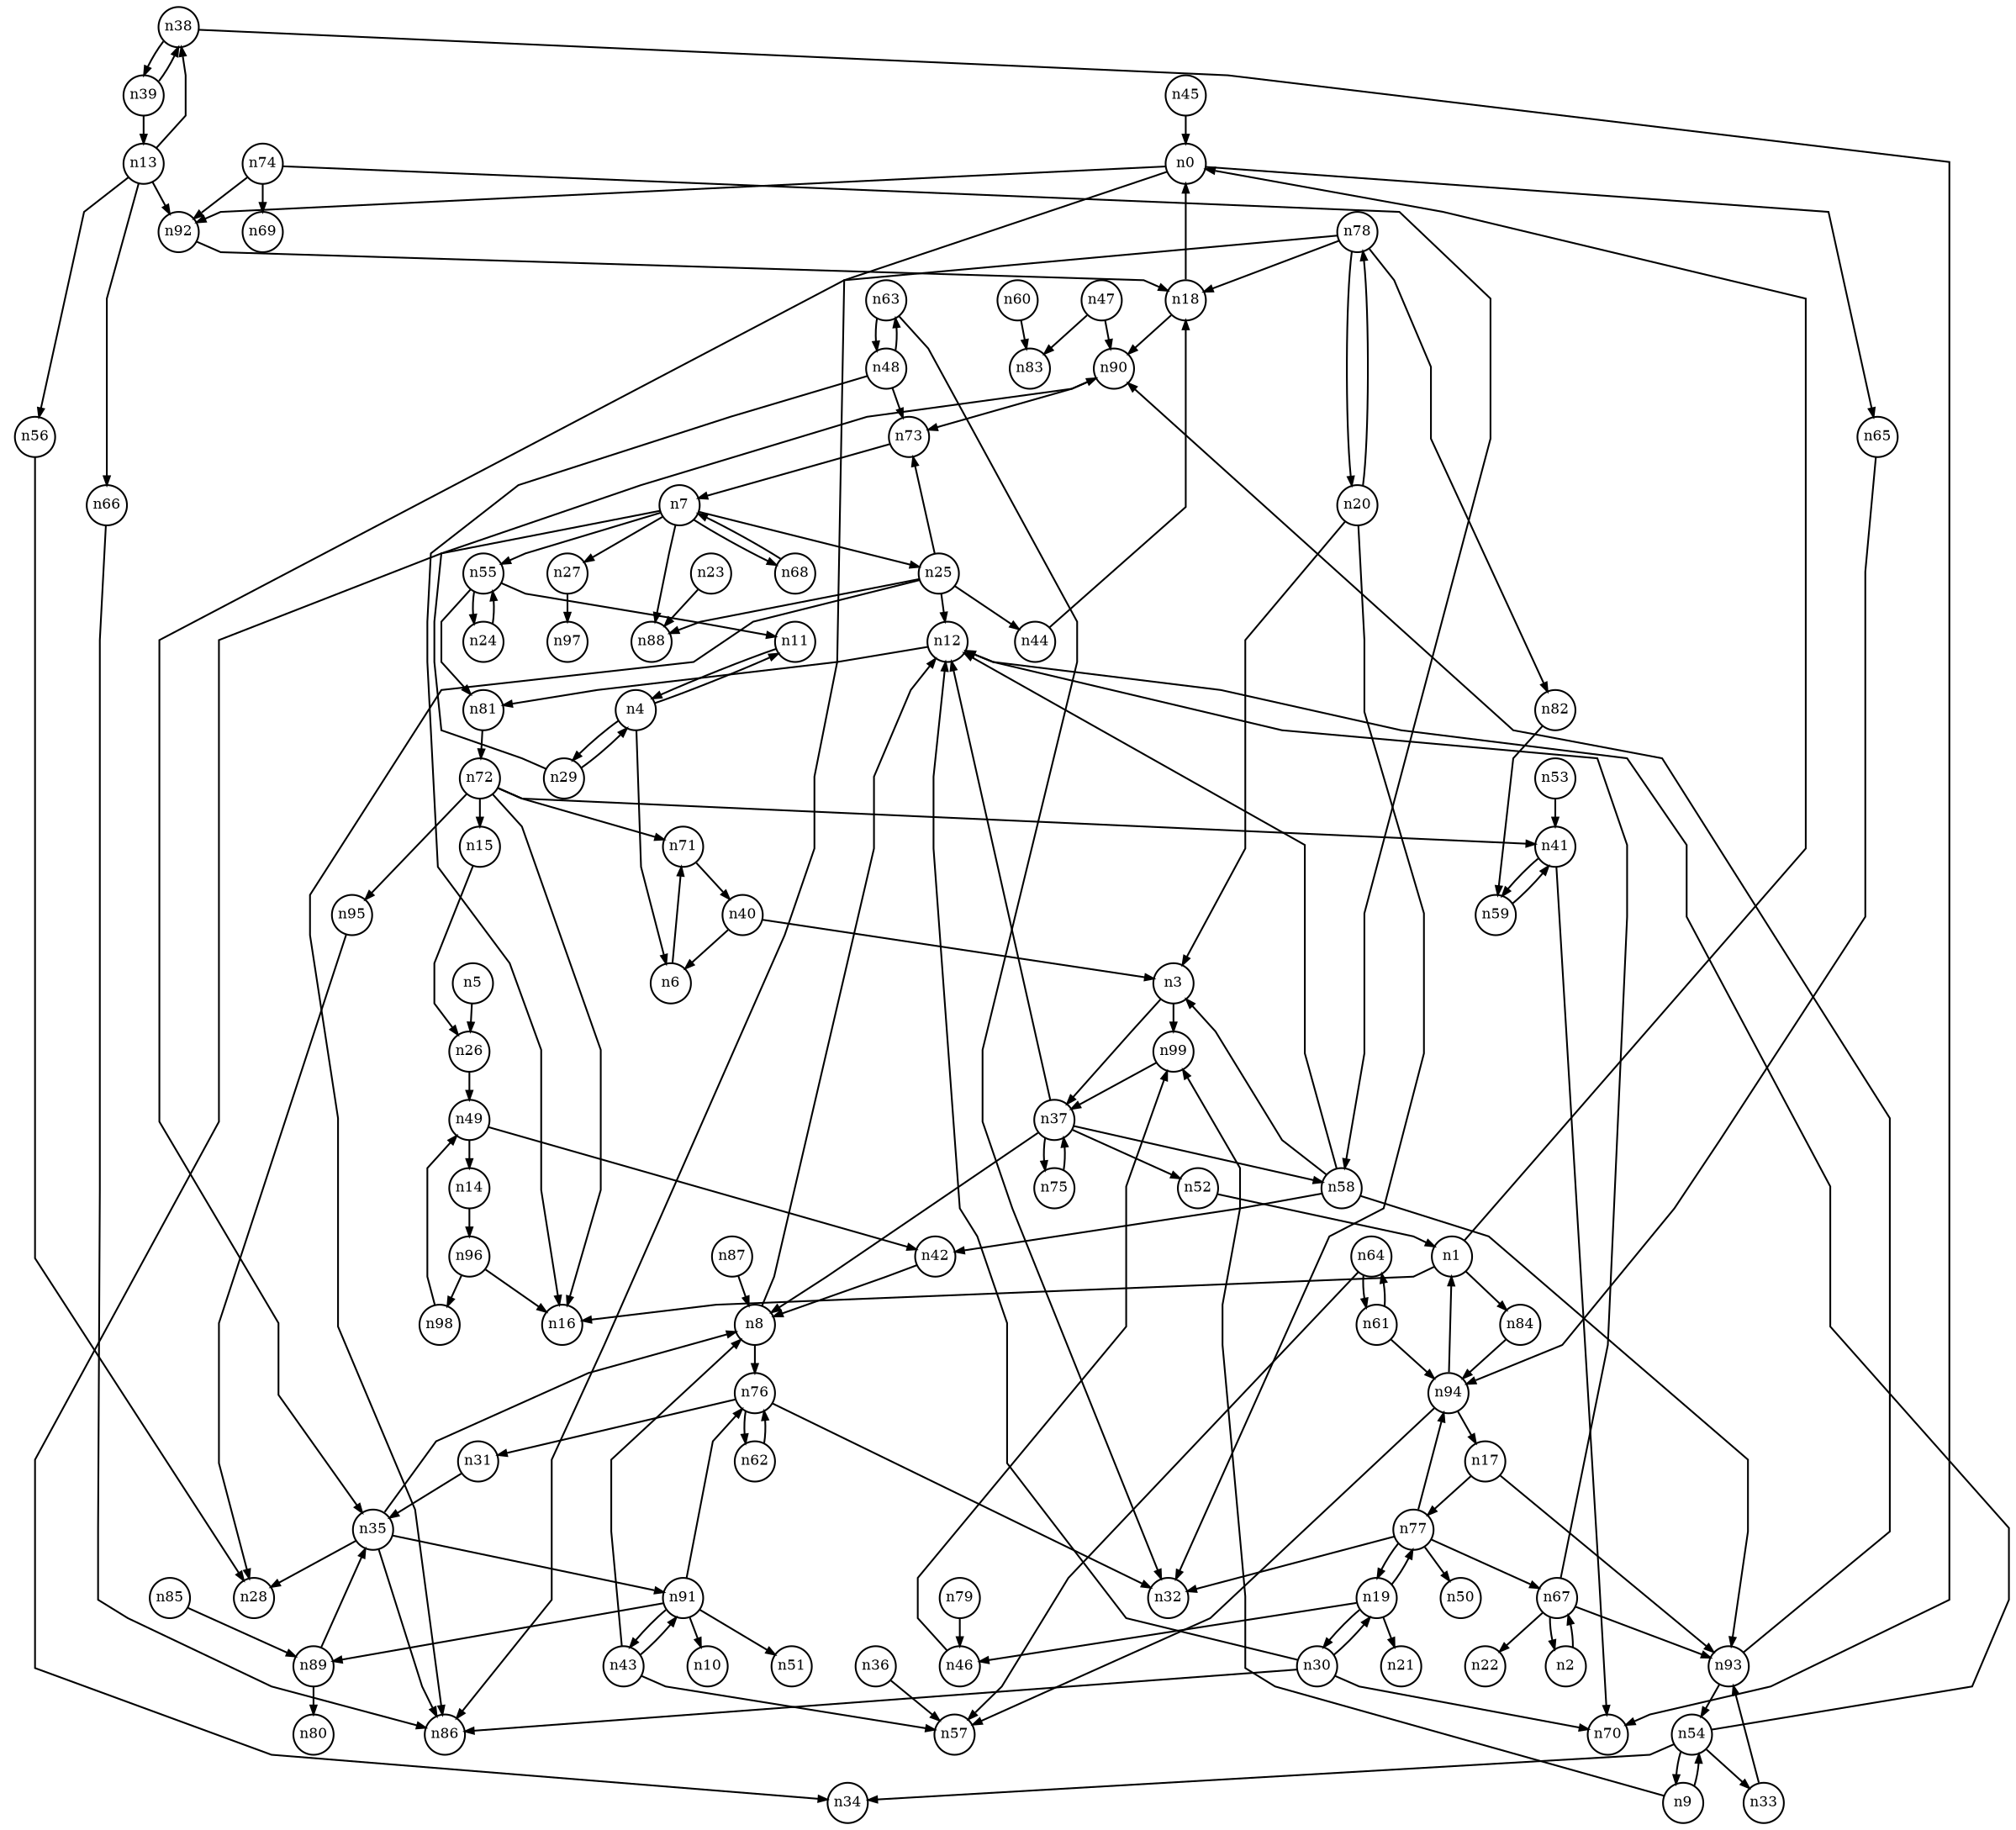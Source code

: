 digraph G{
splines=polyline;
ranksep=0.22;
nodesep=0.22;
nodesize=0.32;
fontsize=8
edge [arrowsize=0.5]
node [fontsize=8 shape=circle width=0.32 fixedsize=shape];

n0 -> n86
n0 -> n92
n0 -> n65
n92 -> n18
n1 -> n0
n1 -> n16
n1 -> n84
n84 -> n94
n99 -> n37
n3 -> n99
n3 -> n37
n6 -> n71
n4 -> n6
n4 -> n11
n4 -> n29
n11 -> n4
n29 -> n90
n29 -> n4
n26 -> n49
n5 -> n26
n71 -> n40
n25 -> n12
n25 -> n44
n25 -> n73
n25 -> n86
n25 -> n88
n7 -> n25
n7 -> n27
n7 -> n34
n7 -> n55
n7 -> n88
n7 -> n68
n27 -> n97
n55 -> n11
n55 -> n24
n55 -> n81
n12 -> n81
n8 -> n12
n8 -> n76
n9 -> n99
n9 -> n54
n81 -> n72
n56 -> n28
n13 -> n56
n13 -> n66
n13 -> n92
n13 -> n38
n66 -> n86
n15 -> n26
n93 -> n90
n93 -> n54
n17 -> n93
n17 -> n77
n18 -> n0
n18 -> n90
n90 -> n73
n19 -> n21
n19 -> n30
n19 -> n46
n19 -> n77
n30 -> n12
n30 -> n70
n30 -> n86
n30 -> n19
n46 -> n99
n77 -> n32
n77 -> n50
n77 -> n67
n77 -> n94
n77 -> n19
n20 -> n3
n20 -> n32
n20 -> n78
n23 -> n88
n44 -> n18
n73 -> n7
n49 -> n14
n49 -> n42
n35 -> n8
n35 -> n28
n35 -> n86
n35 -> n91
n31 -> n35
n33 -> n93
n36 -> n57
n37 -> n8
n37 -> n12
n37 -> n52
n37 -> n58
n37 -> n75
n52 -> n1
n58 -> n3
n58 -> n12
n58 -> n42
n58 -> n93
n75 -> n37
n39 -> n13
n39 -> n38
n38 -> n39
n38 -> n70
n40 -> n3
n40 -> n6
n41 -> n70
n41 -> n59
n42 -> n8
n43 -> n8
n43 -> n57
n43 -> n91
n45 -> n0
n47 -> n83
n47 -> n90
n48 -> n16
n48 -> n73
n48 -> n63
n14 -> n96
n53 -> n41
n54 -> n9
n54 -> n12
n54 -> n33
n54 -> n34
n24 -> n55
n59 -> n41
n60 -> n83
n64 -> n57
n64 -> n61
n61 -> n64
n61 -> n94
n94 -> n1
n94 -> n17
n94 -> n57
n76 -> n31
n76 -> n32
n76 -> n62
n62 -> n76
n63 -> n32
n63 -> n48
n65 -> n94
n2 -> n67
n67 -> n2
n67 -> n12
n67 -> n22
n67 -> n93
n68 -> n7
n72 -> n15
n72 -> n16
n72 -> n41
n72 -> n71
n72 -> n95
n95 -> n28
n74 -> n58
n74 -> n69
n74 -> n92
n78 -> n18
n78 -> n20
n78 -> n35
n78 -> n82
n82 -> n59
n79 -> n46
n89 -> n35
n89 -> n80
n85 -> n89
n87 -> n8
n91 -> n10
n91 -> n43
n91 -> n51
n91 -> n76
n91 -> n89
n96 -> n16
n96 -> n98
n98 -> n49
}
